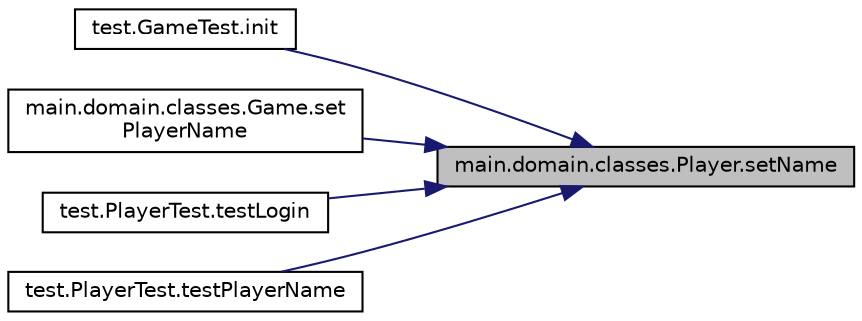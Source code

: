 digraph "main.domain.classes.Player.setName"
{
 // INTERACTIVE_SVG=YES
 // LATEX_PDF_SIZE
  edge [fontname="Helvetica",fontsize="10",labelfontname="Helvetica",labelfontsize="10"];
  node [fontname="Helvetica",fontsize="10",shape=record];
  rankdir="RL";
  Node1 [label="main.domain.classes.Player.setName",height=0.2,width=0.4,color="black", fillcolor="grey75", style="filled", fontcolor="black",tooltip=" "];
  Node1 -> Node2 [dir="back",color="midnightblue",fontsize="10",style="solid",fontname="Helvetica"];
  Node2 [label="test.GameTest.init",height=0.2,width=0.4,color="black", fillcolor="white", style="filled",URL="$classtest_1_1GameTest.html#a94e9f1ae794b4df6bf29eec19d01f4a5",tooltip=" "];
  Node1 -> Node3 [dir="back",color="midnightblue",fontsize="10",style="solid",fontname="Helvetica"];
  Node3 [label="main.domain.classes.Game.set\lPlayerName",height=0.2,width=0.4,color="black", fillcolor="white", style="filled",URL="$classmain_1_1domain_1_1classes_1_1Game.html#a15fccb82299e5d1c79c1fb46938007f8",tooltip=" "];
  Node1 -> Node4 [dir="back",color="midnightblue",fontsize="10",style="solid",fontname="Helvetica"];
  Node4 [label="test.PlayerTest.testLogin",height=0.2,width=0.4,color="black", fillcolor="white", style="filled",URL="$classtest_1_1PlayerTest.html#af4a694000a846934c537c2848585d791",tooltip=" "];
  Node1 -> Node5 [dir="back",color="midnightblue",fontsize="10",style="solid",fontname="Helvetica"];
  Node5 [label="test.PlayerTest.testPlayerName",height=0.2,width=0.4,color="black", fillcolor="white", style="filled",URL="$classtest_1_1PlayerTest.html#a4850a5a11a655952f9adaafb769fd4e7",tooltip=" "];
}
